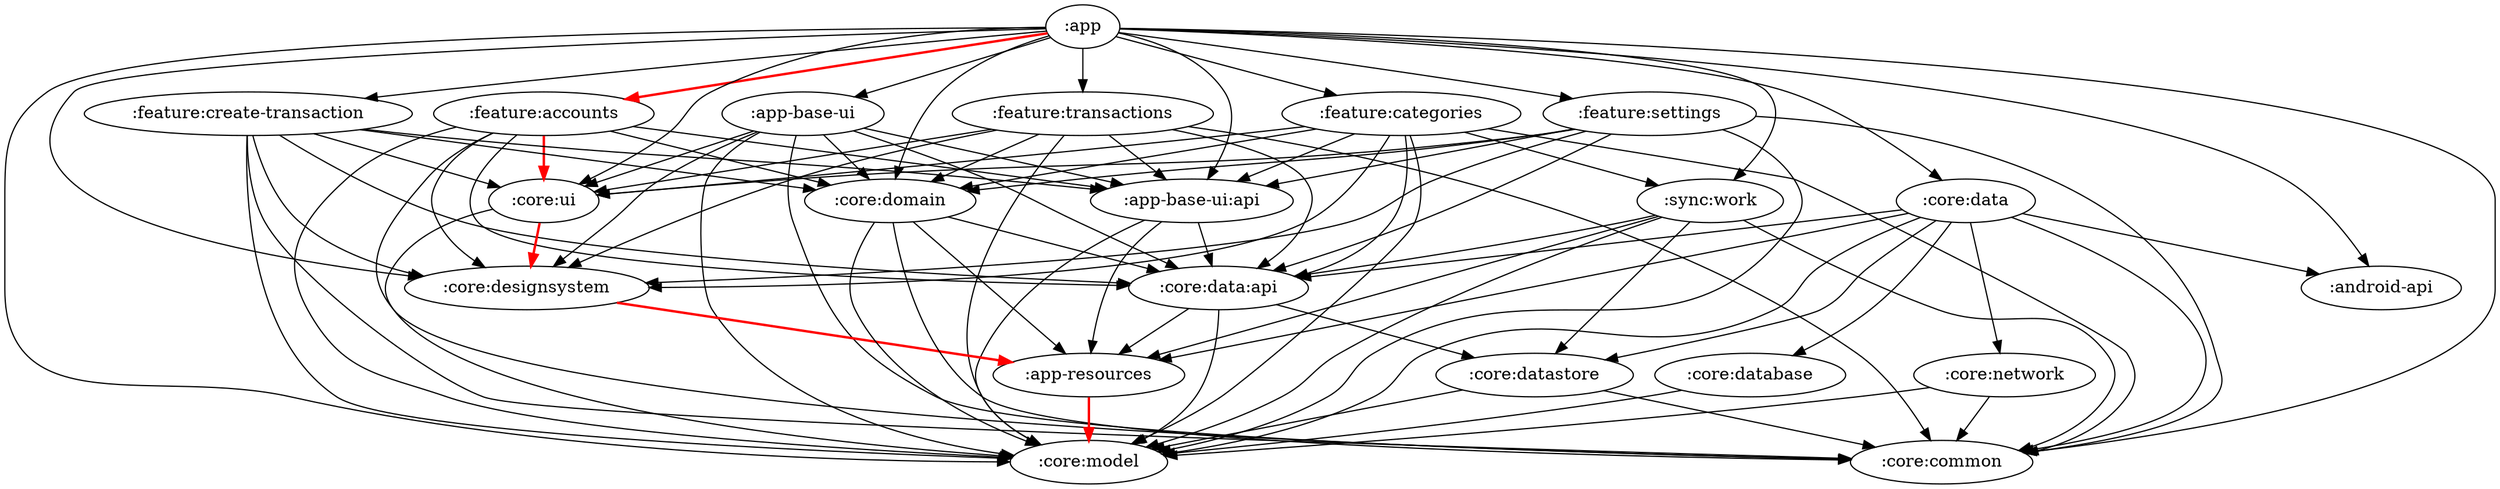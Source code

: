 digraph G {
    ":app" -> ":feature:accounts" [color = red style = bold]
    ":app" -> ":feature:transactions"
    ":app" -> ":feature:categories"
    ":app" -> ":feature:settings"
    ":app" -> ":feature:create-transaction"
    ":app" -> ":android-api"
    ":app" -> ":app-base-ui"
    ":app" -> ":app-base-ui:api"
    ":app" -> ":core:common"
    ":app" -> ":core:data"
    ":app" -> ":core:model"
    ":app" -> ":core:designsystem"
    ":app" -> ":core:ui"
    ":app" -> ":core:domain"
    ":app" -> ":sync:work"
    ":feature:accounts" -> ":core:model"
    ":feature:accounts" -> ":core:ui" [color = red style = bold]
    ":feature:accounts" -> ":core:designsystem"
    ":feature:accounts" -> ":core:data:api"
    ":feature:accounts" -> ":core:common"
    ":feature:accounts" -> ":core:domain"
    ":feature:accounts" -> ":app-base-ui:api"
    ":feature:transactions" -> ":core:model"
    ":feature:transactions" -> ":core:ui"
    ":feature:transactions" -> ":core:designsystem"
    ":feature:transactions" -> ":core:data:api"
    ":feature:transactions" -> ":core:common"
    ":feature:transactions" -> ":core:domain"
    ":feature:transactions" -> ":app-base-ui:api"
    ":feature:categories" -> ":core:model"
    ":feature:categories" -> ":core:ui"
    ":feature:categories" -> ":core:designsystem"
    ":feature:categories" -> ":core:data:api"
    ":feature:categories" -> ":core:common"
    ":feature:categories" -> ":core:domain"
    ":feature:categories" -> ":app-base-ui:api"
    ":feature:categories" -> ":sync:work"
    ":feature:settings" -> ":core:model"
    ":feature:settings" -> ":core:ui"
    ":feature:settings" -> ":core:designsystem"
    ":feature:settings" -> ":core:data:api"
    ":feature:settings" -> ":core:common"
    ":feature:settings" -> ":core:domain"
    ":feature:settings" -> ":app-base-ui:api"
    ":feature:create-transaction" -> ":core:model"
    ":feature:create-transaction" -> ":core:ui"
    ":feature:create-transaction" -> ":core:designsystem"
    ":feature:create-transaction" -> ":core:data:api"
    ":feature:create-transaction" -> ":core:common"
    ":feature:create-transaction" -> ":core:domain"
    ":feature:create-transaction" -> ":app-base-ui:api"
    ":app-base-ui" -> ":app-base-ui:api"
    ":app-base-ui" -> ":core:data:api"
    ":app-base-ui" -> ":core:domain"
    ":app-base-ui" -> ":core:common"
    ":app-base-ui" -> ":core:ui"
    ":app-base-ui" -> ":core:model"
    ":app-base-ui" -> ":core:designsystem"
    ":app-base-ui:api" -> ":core:data:api"
    ":app-base-ui:api" -> ":core:model"
    ":app-base-ui:api" -> ":app-resources"
    ":core:data" -> ":core:data:api"
    ":core:data" -> ":app-resources"
    ":core:data" -> ":core:common"
    ":core:data" -> ":core:database"
    ":core:data" -> ":core:datastore"
    ":core:data" -> ":core:model"
    ":core:data" -> ":core:network"
    ":core:data" -> ":android-api"
    ":core:designsystem" -> ":app-resources" [color = red style = bold]
    ":core:ui" -> ":core:designsystem" [color = red style = bold]
    ":core:ui" -> ":core:model"
    ":core:domain" -> ":core:data:api"
    ":core:domain" -> ":core:common"
    ":core:domain" -> ":core:model"
    ":core:domain" -> ":app-resources"
    ":sync:work" -> ":app-resources"
    ":sync:work" -> ":core:common"
    ":sync:work" -> ":core:datastore"
    ":sync:work" -> ":core:model"
    ":sync:work" -> ":core:data:api"
    ":core:data:api" -> ":core:model"
    ":core:data:api" -> ":app-resources"
    ":core:data:api" -> ":core:datastore"
    ":app-resources" -> ":core:model" [color = red style = bold]
    ":core:datastore" -> ":core:common"
    ":core:datastore" -> ":core:model"
    ":core:database" -> ":core:model"
    ":core:network" -> ":core:common"
    ":core:network" -> ":core:model"
}